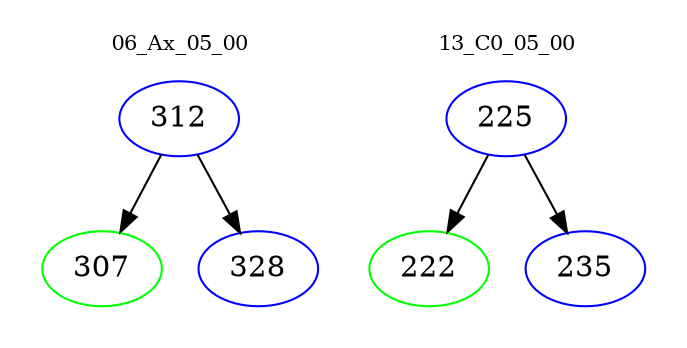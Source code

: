 digraph{
subgraph cluster_0 {
color = white
label = "06_Ax_05_00";
fontsize=10;
T0_312 [label="312", color="blue"]
T0_312 -> T0_307 [color="black"]
T0_307 [label="307", color="green"]
T0_312 -> T0_328 [color="black"]
T0_328 [label="328", color="blue"]
}
subgraph cluster_1 {
color = white
label = "13_C0_05_00";
fontsize=10;
T1_225 [label="225", color="blue"]
T1_225 -> T1_222 [color="black"]
T1_222 [label="222", color="green"]
T1_225 -> T1_235 [color="black"]
T1_235 [label="235", color="blue"]
}
}
